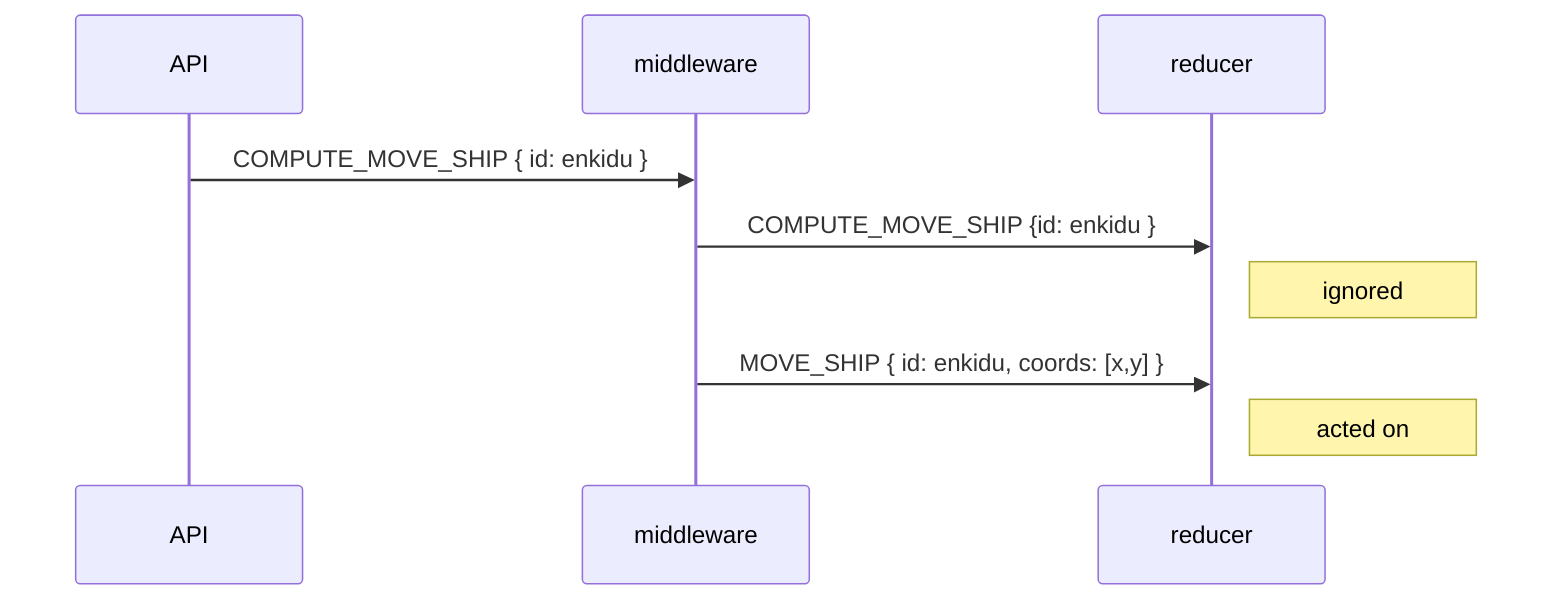 sequenceDiagram
    API ->> middleware:  COMPUTE_MOVE_SHIP { id: enkidu }
    middleware ->> reducer: COMPUTE_MOVE_SHIP  {id: enkidu } 
    Note right of reducer: ignored
    middleware ->> reducer: MOVE_SHIP { id: enkidu, coords: [x,y] } 
    Note right of reducer: acted on